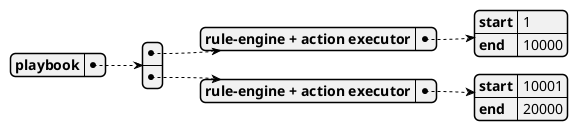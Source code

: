 @startjson
{
  "playbook" : [
    { "rule-engine + action executor":
      {"start":  1,"end":  10000}
    },
    { "rule-engine + action executor":
          {"start":  10001,"end":  20000}
     }
  ]
}
@endjson